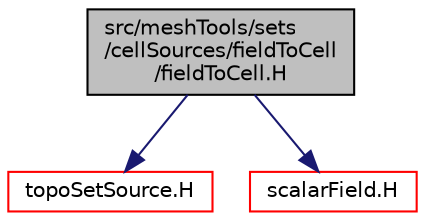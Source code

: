 digraph "src/meshTools/sets/cellSources/fieldToCell/fieldToCell.H"
{
  bgcolor="transparent";
  edge [fontname="Helvetica",fontsize="10",labelfontname="Helvetica",labelfontsize="10"];
  node [fontname="Helvetica",fontsize="10",shape=record];
  Node1 [label="src/meshTools/sets\l/cellSources/fieldToCell\l/fieldToCell.H",height=0.2,width=0.4,color="black", fillcolor="grey75", style="filled", fontcolor="black"];
  Node1 -> Node2 [color="midnightblue",fontsize="10",style="solid",fontname="Helvetica"];
  Node2 [label="topoSetSource.H",height=0.2,width=0.4,color="red",URL="$a07594.html"];
  Node1 -> Node3 [color="midnightblue",fontsize="10",style="solid",fontname="Helvetica"];
  Node3 [label="scalarField.H",height=0.2,width=0.4,color="red",URL="$a08092.html"];
}
